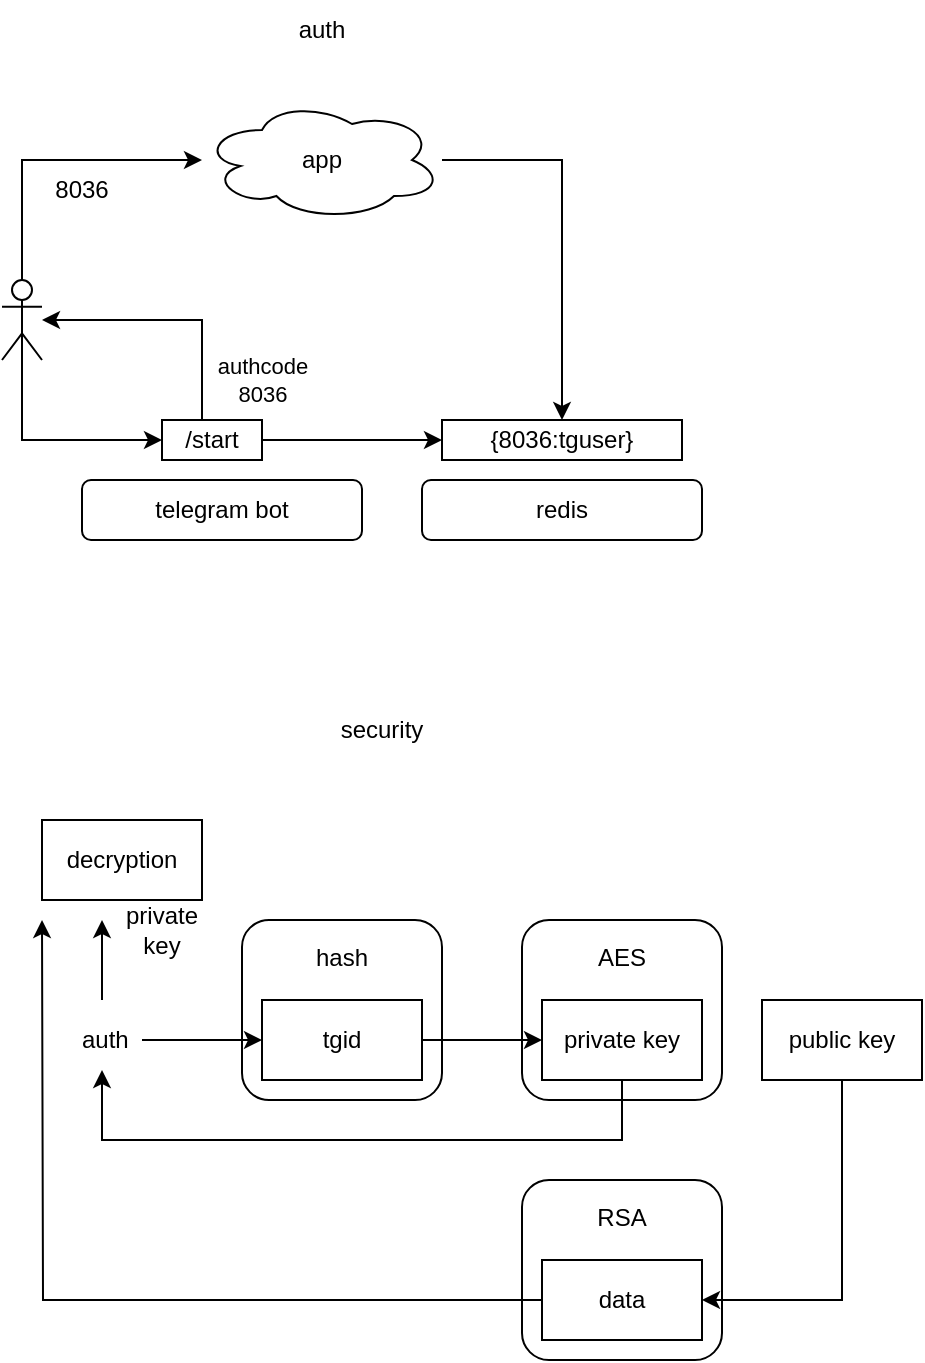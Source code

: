 <mxfile version="24.7.17">
  <diagram name="Страница — 1" id="YHA3pZnFp0XXBxZ4jFpu">
    <mxGraphModel dx="1228" dy="698" grid="1" gridSize="10" guides="1" tooltips="1" connect="1" arrows="1" fold="1" page="1" pageScale="1" pageWidth="827" pageHeight="1169" math="0" shadow="0">
      <root>
        <mxCell id="0" />
        <mxCell id="1" parent="0" />
        <mxCell id="GPZ7lqjeVTmN1H2Yv92S-26" style="edgeStyle=orthogonalEdgeStyle;rounded=0;orthogonalLoop=1;jettySize=auto;html=1;" edge="1" parent="1" source="GPZ7lqjeVTmN1H2Yv92S-5" target="GPZ7lqjeVTmN1H2Yv92S-16">
          <mxGeometry relative="1" as="geometry">
            <Array as="points">
              <mxPoint x="300" y="90" />
            </Array>
          </mxGeometry>
        </mxCell>
        <mxCell id="GPZ7lqjeVTmN1H2Yv92S-5" value="app" style="ellipse;shape=cloud;whiteSpace=wrap;html=1;" vertex="1" parent="1">
          <mxGeometry x="120" y="60" width="120" height="60" as="geometry" />
        </mxCell>
        <mxCell id="GPZ7lqjeVTmN1H2Yv92S-17" style="edgeStyle=orthogonalEdgeStyle;rounded=0;orthogonalLoop=1;jettySize=auto;html=1;entryX=0;entryY=0.5;entryDx=0;entryDy=0;" edge="1" parent="1" source="GPZ7lqjeVTmN1H2Yv92S-8" target="GPZ7lqjeVTmN1H2Yv92S-15">
          <mxGeometry relative="1" as="geometry">
            <Array as="points">
              <mxPoint x="30" y="230" />
            </Array>
          </mxGeometry>
        </mxCell>
        <mxCell id="GPZ7lqjeVTmN1H2Yv92S-24" style="edgeStyle=orthogonalEdgeStyle;rounded=0;orthogonalLoop=1;jettySize=auto;html=1;" edge="1" parent="1" target="GPZ7lqjeVTmN1H2Yv92S-5">
          <mxGeometry relative="1" as="geometry">
            <mxPoint x="30" y="210" as="sourcePoint" />
            <Array as="points">
              <mxPoint x="30" y="90" />
            </Array>
          </mxGeometry>
        </mxCell>
        <mxCell id="GPZ7lqjeVTmN1H2Yv92S-8" value="" style="shape=umlActor;verticalLabelPosition=bottom;verticalAlign=top;html=1;outlineConnect=0;" vertex="1" parent="1">
          <mxGeometry x="20" y="150" width="20" height="40" as="geometry" />
        </mxCell>
        <mxCell id="GPZ7lqjeVTmN1H2Yv92S-12" value="telegram bot" style="rounded=1;whiteSpace=wrap;html=1;" vertex="1" parent="1">
          <mxGeometry x="60" y="250" width="140" height="30" as="geometry" />
        </mxCell>
        <mxCell id="GPZ7lqjeVTmN1H2Yv92S-20" style="edgeStyle=orthogonalEdgeStyle;rounded=0;orthogonalLoop=1;jettySize=auto;html=1;" edge="1" parent="1" source="GPZ7lqjeVTmN1H2Yv92S-15" target="GPZ7lqjeVTmN1H2Yv92S-16">
          <mxGeometry relative="1" as="geometry" />
        </mxCell>
        <mxCell id="GPZ7lqjeVTmN1H2Yv92S-22" value="authcode&lt;div&gt;8036&lt;/div&gt;" style="edgeLabel;html=1;align=center;verticalAlign=middle;resizable=0;points=[];" vertex="1" connectable="0" parent="GPZ7lqjeVTmN1H2Yv92S-20">
          <mxGeometry x="-0.221" relative="1" as="geometry">
            <mxPoint x="-35" y="-30" as="offset" />
          </mxGeometry>
        </mxCell>
        <mxCell id="GPZ7lqjeVTmN1H2Yv92S-23" style="edgeStyle=orthogonalEdgeStyle;rounded=0;orthogonalLoop=1;jettySize=auto;html=1;" edge="1" parent="1" source="GPZ7lqjeVTmN1H2Yv92S-15" target="GPZ7lqjeVTmN1H2Yv92S-8">
          <mxGeometry relative="1" as="geometry">
            <Array as="points">
              <mxPoint x="120" y="170" />
            </Array>
          </mxGeometry>
        </mxCell>
        <mxCell id="GPZ7lqjeVTmN1H2Yv92S-15" value="/start" style="rounded=0;whiteSpace=wrap;html=1;" vertex="1" parent="1">
          <mxGeometry x="100" y="220" width="50" height="20" as="geometry" />
        </mxCell>
        <mxCell id="GPZ7lqjeVTmN1H2Yv92S-16" value="{8036:tguser}" style="rounded=0;whiteSpace=wrap;html=1;" vertex="1" parent="1">
          <mxGeometry x="240" y="220" width="120" height="20" as="geometry" />
        </mxCell>
        <mxCell id="GPZ7lqjeVTmN1H2Yv92S-19" value="redis" style="rounded=1;whiteSpace=wrap;html=1;" vertex="1" parent="1">
          <mxGeometry x="230" y="250" width="140" height="30" as="geometry" />
        </mxCell>
        <mxCell id="GPZ7lqjeVTmN1H2Yv92S-25" value="8036" style="text;html=1;align=center;verticalAlign=middle;whiteSpace=wrap;rounded=0;" vertex="1" parent="1">
          <mxGeometry x="30" y="90" width="60" height="30" as="geometry" />
        </mxCell>
        <mxCell id="GPZ7lqjeVTmN1H2Yv92S-27" value="auth" style="text;html=1;align=center;verticalAlign=middle;whiteSpace=wrap;rounded=0;" vertex="1" parent="1">
          <mxGeometry x="150" y="10" width="60" height="30" as="geometry" />
        </mxCell>
        <mxCell id="GPZ7lqjeVTmN1H2Yv92S-32" value="" style="rounded=1;whiteSpace=wrap;html=1;fontSize=10;" vertex="1" parent="1">
          <mxGeometry x="140" y="470" width="100" height="90" as="geometry" />
        </mxCell>
        <mxCell id="GPZ7lqjeVTmN1H2Yv92S-30" value="tgid" style="rounded=0;whiteSpace=wrap;html=1;" vertex="1" parent="1">
          <mxGeometry x="150" y="510" width="80" height="40" as="geometry" />
        </mxCell>
        <mxCell id="GPZ7lqjeVTmN1H2Yv92S-33" value="hash" style="text;html=1;align=center;verticalAlign=middle;whiteSpace=wrap;rounded=0;" vertex="1" parent="1">
          <mxGeometry x="160" y="474" width="60" height="30" as="geometry" />
        </mxCell>
        <mxCell id="GPZ7lqjeVTmN1H2Yv92S-34" value="" style="rounded=1;whiteSpace=wrap;html=1;fontSize=10;" vertex="1" parent="1">
          <mxGeometry x="280" y="470" width="100" height="90" as="geometry" />
        </mxCell>
        <mxCell id="GPZ7lqjeVTmN1H2Yv92S-36" value="AES" style="text;html=1;align=center;verticalAlign=middle;whiteSpace=wrap;rounded=0;" vertex="1" parent="1">
          <mxGeometry x="300" y="474" width="60" height="30" as="geometry" />
        </mxCell>
        <mxCell id="GPZ7lqjeVTmN1H2Yv92S-42" style="edgeStyle=orthogonalEdgeStyle;rounded=0;orthogonalLoop=1;jettySize=auto;html=1;" edge="1" parent="1" source="GPZ7lqjeVTmN1H2Yv92S-35" target="GPZ7lqjeVTmN1H2Yv92S-37">
          <mxGeometry relative="1" as="geometry">
            <Array as="points">
              <mxPoint x="330" y="580" />
              <mxPoint x="70" y="580" />
            </Array>
          </mxGeometry>
        </mxCell>
        <mxCell id="GPZ7lqjeVTmN1H2Yv92S-35" value="private key" style="rounded=0;whiteSpace=wrap;html=1;" vertex="1" parent="1">
          <mxGeometry x="290" y="510" width="80" height="40" as="geometry" />
        </mxCell>
        <mxCell id="GPZ7lqjeVTmN1H2Yv92S-38" style="edgeStyle=orthogonalEdgeStyle;rounded=0;orthogonalLoop=1;jettySize=auto;html=1;" edge="1" parent="1" source="GPZ7lqjeVTmN1H2Yv92S-37" target="GPZ7lqjeVTmN1H2Yv92S-30">
          <mxGeometry relative="1" as="geometry" />
        </mxCell>
        <mxCell id="GPZ7lqjeVTmN1H2Yv92S-64" style="edgeStyle=orthogonalEdgeStyle;rounded=0;orthogonalLoop=1;jettySize=auto;html=1;" edge="1" parent="1">
          <mxGeometry relative="1" as="geometry">
            <mxPoint x="70" y="510" as="sourcePoint" />
            <mxPoint x="70" y="470" as="targetPoint" />
            <Array as="points">
              <mxPoint x="70" y="510" />
              <mxPoint x="70" y="510" />
            </Array>
          </mxGeometry>
        </mxCell>
        <mxCell id="GPZ7lqjeVTmN1H2Yv92S-37" value="&amp;nbsp; &amp;nbsp; &amp;nbsp; &amp;nbsp;auth" style="text;html=1;align=center;verticalAlign=middle;whiteSpace=wrap;rounded=0;" vertex="1" parent="1">
          <mxGeometry x="30" y="515" width="60" height="30" as="geometry" />
        </mxCell>
        <mxCell id="GPZ7lqjeVTmN1H2Yv92S-41" style="edgeStyle=orthogonalEdgeStyle;rounded=0;orthogonalLoop=1;jettySize=auto;html=1;entryX=0;entryY=0.5;entryDx=0;entryDy=0;" edge="1" parent="1" source="GPZ7lqjeVTmN1H2Yv92S-30" target="GPZ7lqjeVTmN1H2Yv92S-35">
          <mxGeometry relative="1" as="geometry" />
        </mxCell>
        <mxCell id="GPZ7lqjeVTmN1H2Yv92S-43" value="public key" style="rounded=0;whiteSpace=wrap;html=1;" vertex="1" parent="1">
          <mxGeometry x="400" y="510" width="80" height="40" as="geometry" />
        </mxCell>
        <mxCell id="GPZ7lqjeVTmN1H2Yv92S-46" value="" style="rounded=1;whiteSpace=wrap;html=1;fontSize=10;" vertex="1" parent="1">
          <mxGeometry x="280" y="600" width="100" height="90" as="geometry" />
        </mxCell>
        <mxCell id="GPZ7lqjeVTmN1H2Yv92S-47" value="RSA" style="text;html=1;align=center;verticalAlign=middle;whiteSpace=wrap;rounded=0;" vertex="1" parent="1">
          <mxGeometry x="300" y="604" width="60" height="30" as="geometry" />
        </mxCell>
        <mxCell id="GPZ7lqjeVTmN1H2Yv92S-52" style="edgeStyle=orthogonalEdgeStyle;rounded=0;orthogonalLoop=1;jettySize=auto;html=1;" edge="1" parent="1" source="GPZ7lqjeVTmN1H2Yv92S-48">
          <mxGeometry relative="1" as="geometry">
            <mxPoint x="40" y="470" as="targetPoint" />
          </mxGeometry>
        </mxCell>
        <mxCell id="GPZ7lqjeVTmN1H2Yv92S-48" value="data" style="rounded=0;whiteSpace=wrap;html=1;" vertex="1" parent="1">
          <mxGeometry x="290" y="640" width="80" height="40" as="geometry" />
        </mxCell>
        <mxCell id="GPZ7lqjeVTmN1H2Yv92S-49" style="edgeStyle=orthogonalEdgeStyle;rounded=0;orthogonalLoop=1;jettySize=auto;html=1;entryX=1;entryY=0.5;entryDx=0;entryDy=0;" edge="1" parent="1" source="GPZ7lqjeVTmN1H2Yv92S-43" target="GPZ7lqjeVTmN1H2Yv92S-48">
          <mxGeometry relative="1" as="geometry">
            <Array as="points">
              <mxPoint x="440" y="660" />
            </Array>
          </mxGeometry>
        </mxCell>
        <mxCell id="GPZ7lqjeVTmN1H2Yv92S-63" value="decryption" style="rounded=0;whiteSpace=wrap;html=1;" vertex="1" parent="1">
          <mxGeometry x="40" y="420" width="80" height="40" as="geometry" />
        </mxCell>
        <mxCell id="GPZ7lqjeVTmN1H2Yv92S-66" value="private key" style="text;html=1;align=center;verticalAlign=middle;whiteSpace=wrap;rounded=0;" vertex="1" parent="1">
          <mxGeometry x="70" y="460" width="60" height="30" as="geometry" />
        </mxCell>
        <mxCell id="GPZ7lqjeVTmN1H2Yv92S-67" value="security" style="text;html=1;align=center;verticalAlign=middle;whiteSpace=wrap;rounded=0;" vertex="1" parent="1">
          <mxGeometry x="180" y="360" width="60" height="30" as="geometry" />
        </mxCell>
      </root>
    </mxGraphModel>
  </diagram>
</mxfile>
